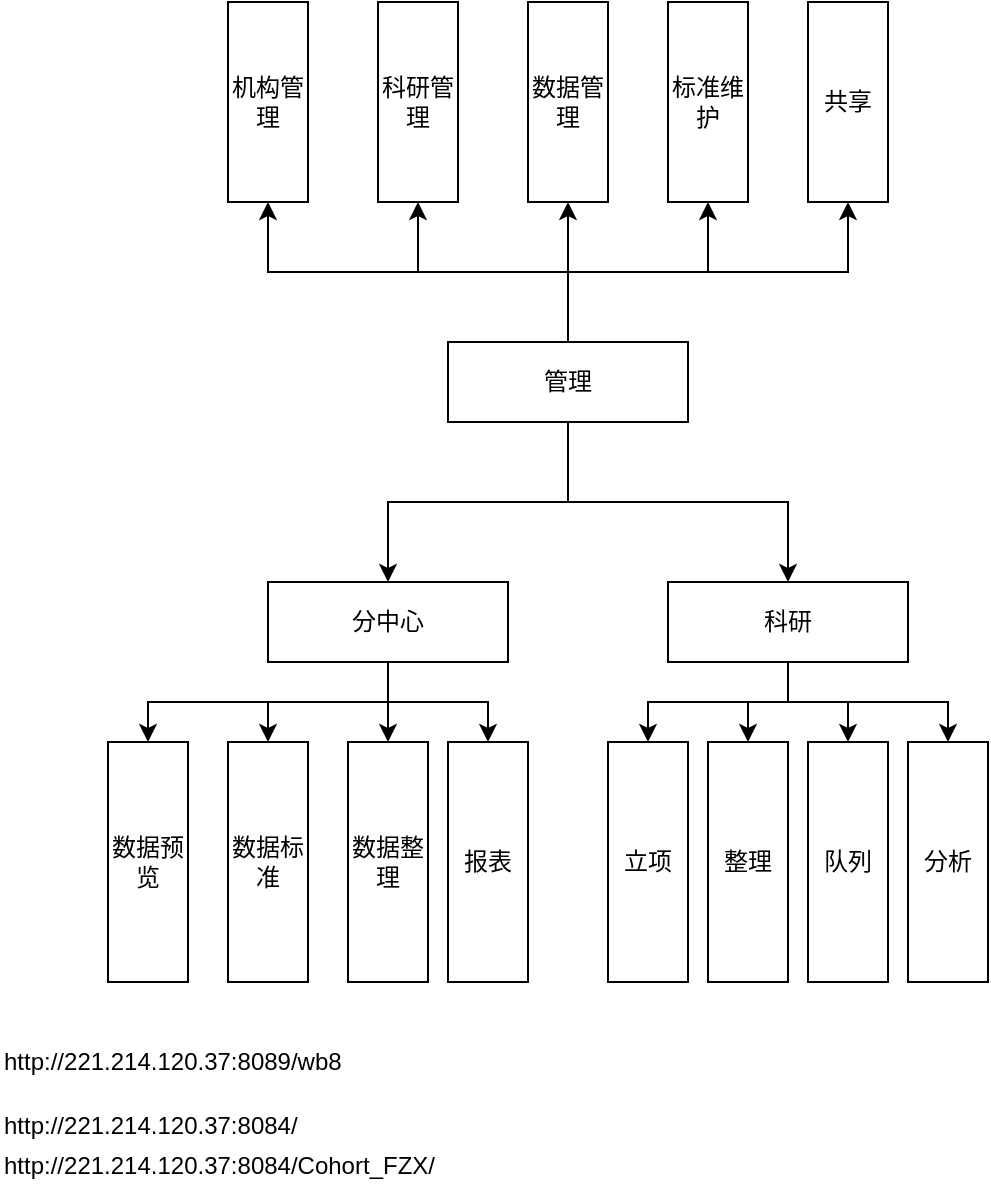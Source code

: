 <mxfile version="10.6.7" type="github"><diagram id="q9boqvm_yd11rAwtNtiV" name="运行系统"><mxGraphModel dx="1080" dy="465" grid="1" gridSize="10" guides="1" tooltips="1" connect="1" arrows="1" fold="1" page="1" pageScale="1" pageWidth="1169" pageHeight="1654" math="0" shadow="0"><root><mxCell id="0"/><mxCell id="1" parent="0"/><mxCell id="WseLbgkGqFckbH2gsOUu-8" style="edgeStyle=orthogonalEdgeStyle;rounded=0;orthogonalLoop=1;jettySize=auto;html=1;exitX=0.5;exitY=1;exitDx=0;exitDy=0;entryX=0.5;entryY=0;entryDx=0;entryDy=0;" edge="1" parent="1" source="21pMtnA3MZEUlPhcSbbC-1" target="WseLbgkGqFckbH2gsOUu-4"><mxGeometry relative="1" as="geometry"/></mxCell><mxCell id="WseLbgkGqFckbH2gsOUu-9" style="edgeStyle=orthogonalEdgeStyle;rounded=0;orthogonalLoop=1;jettySize=auto;html=1;exitX=0.5;exitY=1;exitDx=0;exitDy=0;entryX=0.5;entryY=0;entryDx=0;entryDy=0;" edge="1" parent="1" source="21pMtnA3MZEUlPhcSbbC-1" target="WseLbgkGqFckbH2gsOUu-5"><mxGeometry relative="1" as="geometry"/></mxCell><mxCell id="WseLbgkGqFckbH2gsOUu-10" style="edgeStyle=orthogonalEdgeStyle;rounded=0;orthogonalLoop=1;jettySize=auto;html=1;exitX=0.5;exitY=1;exitDx=0;exitDy=0;entryX=0.5;entryY=0;entryDx=0;entryDy=0;" edge="1" parent="1" source="21pMtnA3MZEUlPhcSbbC-1" target="WseLbgkGqFckbH2gsOUu-6"><mxGeometry relative="1" as="geometry"/></mxCell><mxCell id="WseLbgkGqFckbH2gsOUu-11" style="edgeStyle=orthogonalEdgeStyle;rounded=0;orthogonalLoop=1;jettySize=auto;html=1;exitX=0.5;exitY=1;exitDx=0;exitDy=0;entryX=0.5;entryY=0;entryDx=0;entryDy=0;" edge="1" parent="1" source="21pMtnA3MZEUlPhcSbbC-1" target="WseLbgkGqFckbH2gsOUu-7"><mxGeometry relative="1" as="geometry"/></mxCell><mxCell id="21pMtnA3MZEUlPhcSbbC-1" value="分中心" style="rounded=0;whiteSpace=wrap;html=1;" vertex="1" parent="1"><mxGeometry x="240" y="360" width="120" height="40" as="geometry"/></mxCell><mxCell id="21pMtnA3MZEUlPhcSbbC-5" style="edgeStyle=orthogonalEdgeStyle;rounded=0;orthogonalLoop=1;jettySize=auto;html=1;exitX=0.5;exitY=1;exitDx=0;exitDy=0;" edge="1" parent="1" source="21pMtnA3MZEUlPhcSbbC-2" target="21pMtnA3MZEUlPhcSbbC-1"><mxGeometry relative="1" as="geometry"/></mxCell><mxCell id="21pMtnA3MZEUlPhcSbbC-6" style="edgeStyle=orthogonalEdgeStyle;rounded=0;orthogonalLoop=1;jettySize=auto;html=1;exitX=0.5;exitY=1;exitDx=0;exitDy=0;" edge="1" parent="1" source="21pMtnA3MZEUlPhcSbbC-2" target="21pMtnA3MZEUlPhcSbbC-3"><mxGeometry relative="1" as="geometry"/></mxCell><mxCell id="-nvbjvKED7tSJqyL-m2f-6" style="edgeStyle=orthogonalEdgeStyle;rounded=0;orthogonalLoop=1;jettySize=auto;html=1;exitX=0.5;exitY=0;exitDx=0;exitDy=0;entryX=0.5;entryY=1;entryDx=0;entryDy=0;" edge="1" parent="1" source="21pMtnA3MZEUlPhcSbbC-2" target="-nvbjvKED7tSJqyL-m2f-3"><mxGeometry relative="1" as="geometry"/></mxCell><mxCell id="-nvbjvKED7tSJqyL-m2f-7" style="edgeStyle=orthogonalEdgeStyle;rounded=0;orthogonalLoop=1;jettySize=auto;html=1;exitX=0.5;exitY=0;exitDx=0;exitDy=0;entryX=0.5;entryY=1;entryDx=0;entryDy=0;" edge="1" parent="1" source="21pMtnA3MZEUlPhcSbbC-2" target="-nvbjvKED7tSJqyL-m2f-1"><mxGeometry relative="1" as="geometry"/></mxCell><mxCell id="-nvbjvKED7tSJqyL-m2f-8" style="edgeStyle=orthogonalEdgeStyle;rounded=0;orthogonalLoop=1;jettySize=auto;html=1;exitX=0.5;exitY=0;exitDx=0;exitDy=0;entryX=0.5;entryY=1;entryDx=0;entryDy=0;" edge="1" parent="1" source="21pMtnA3MZEUlPhcSbbC-2" target="-nvbjvKED7tSJqyL-m2f-2"><mxGeometry relative="1" as="geometry"/></mxCell><mxCell id="-nvbjvKED7tSJqyL-m2f-9" style="edgeStyle=orthogonalEdgeStyle;rounded=0;orthogonalLoop=1;jettySize=auto;html=1;exitX=0.5;exitY=0;exitDx=0;exitDy=0;" edge="1" parent="1" source="21pMtnA3MZEUlPhcSbbC-2" target="-nvbjvKED7tSJqyL-m2f-4"><mxGeometry relative="1" as="geometry"/></mxCell><mxCell id="-nvbjvKED7tSJqyL-m2f-10" style="edgeStyle=orthogonalEdgeStyle;rounded=0;orthogonalLoop=1;jettySize=auto;html=1;exitX=0.5;exitY=0;exitDx=0;exitDy=0;entryX=0.5;entryY=1;entryDx=0;entryDy=0;" edge="1" parent="1" source="21pMtnA3MZEUlPhcSbbC-2" target="-nvbjvKED7tSJqyL-m2f-5"><mxGeometry relative="1" as="geometry"/></mxCell><mxCell id="21pMtnA3MZEUlPhcSbbC-2" value="管理" style="rounded=0;whiteSpace=wrap;html=1;" vertex="1" parent="1"><mxGeometry x="330" y="240" width="120" height="40" as="geometry"/></mxCell><mxCell id="WseLbgkGqFckbH2gsOUu-18" style="edgeStyle=orthogonalEdgeStyle;rounded=0;orthogonalLoop=1;jettySize=auto;html=1;exitX=0.5;exitY=1;exitDx=0;exitDy=0;entryX=0.5;entryY=0;entryDx=0;entryDy=0;" edge="1" parent="1" source="21pMtnA3MZEUlPhcSbbC-3" target="WseLbgkGqFckbH2gsOUu-13"><mxGeometry relative="1" as="geometry"/></mxCell><mxCell id="WseLbgkGqFckbH2gsOUu-19" style="edgeStyle=orthogonalEdgeStyle;rounded=0;orthogonalLoop=1;jettySize=auto;html=1;exitX=0.5;exitY=1;exitDx=0;exitDy=0;entryX=0.5;entryY=0;entryDx=0;entryDy=0;" edge="1" parent="1" source="21pMtnA3MZEUlPhcSbbC-3" target="WseLbgkGqFckbH2gsOUu-12"><mxGeometry relative="1" as="geometry"/></mxCell><mxCell id="WseLbgkGqFckbH2gsOUu-20" style="edgeStyle=orthogonalEdgeStyle;rounded=0;orthogonalLoop=1;jettySize=auto;html=1;exitX=0.5;exitY=1;exitDx=0;exitDy=0;entryX=0.5;entryY=0;entryDx=0;entryDy=0;" edge="1" parent="1" source="21pMtnA3MZEUlPhcSbbC-3" target="WseLbgkGqFckbH2gsOUu-14"><mxGeometry relative="1" as="geometry"/></mxCell><mxCell id="WseLbgkGqFckbH2gsOUu-21" style="edgeStyle=orthogonalEdgeStyle;rounded=0;orthogonalLoop=1;jettySize=auto;html=1;exitX=0.5;exitY=1;exitDx=0;exitDy=0;entryX=0.5;entryY=0;entryDx=0;entryDy=0;" edge="1" parent="1" source="21pMtnA3MZEUlPhcSbbC-3" target="WseLbgkGqFckbH2gsOUu-15"><mxGeometry relative="1" as="geometry"/></mxCell><mxCell id="21pMtnA3MZEUlPhcSbbC-3" value="科研" style="rounded=0;whiteSpace=wrap;html=1;" vertex="1" parent="1"><mxGeometry x="440" y="360" width="120" height="40" as="geometry"/></mxCell><mxCell id="WseLbgkGqFckbH2gsOUu-1" value="http://221.214.120.37:8089/wb8" style="text;html=1;resizable=0;points=[];autosize=1;align=left;verticalAlign=top;spacingTop=-4;" vertex="1" parent="1"><mxGeometry x="106" y="590" width="190" height="20" as="geometry"/></mxCell><mxCell id="WseLbgkGqFckbH2gsOUu-2" value="http://221.214.120.37:8084/Cohort_FZX/" style="text;html=1;resizable=0;points=[];autosize=1;align=left;verticalAlign=top;spacingTop=-4;" vertex="1" parent="1"><mxGeometry x="106" y="642" width="230" height="20" as="geometry"/></mxCell><mxCell id="WseLbgkGqFckbH2gsOUu-3" value="http://221.214.120.37:8084/" style="text;html=1;resizable=0;points=[];autosize=1;align=left;verticalAlign=top;spacingTop=-4;" vertex="1" parent="1"><mxGeometry x="106" y="622" width="160" height="20" as="geometry"/></mxCell><mxCell id="WseLbgkGqFckbH2gsOUu-4" value="数据预览" style="rounded=0;whiteSpace=wrap;html=1;" vertex="1" parent="1"><mxGeometry x="160" y="440" width="40" height="120" as="geometry"/></mxCell><mxCell id="WseLbgkGqFckbH2gsOUu-5" value="数据标准" style="rounded=0;whiteSpace=wrap;html=1;" vertex="1" parent="1"><mxGeometry x="220" y="440" width="40" height="120" as="geometry"/></mxCell><mxCell id="WseLbgkGqFckbH2gsOUu-6" value="数据整理" style="rounded=0;whiteSpace=wrap;html=1;" vertex="1" parent="1"><mxGeometry x="280" y="440" width="40" height="120" as="geometry"/></mxCell><mxCell id="WseLbgkGqFckbH2gsOUu-7" value="报表" style="rounded=0;whiteSpace=wrap;html=1;" vertex="1" parent="1"><mxGeometry x="330" y="440" width="40" height="120" as="geometry"/></mxCell><mxCell id="WseLbgkGqFckbH2gsOUu-12" value="立项" style="rounded=0;whiteSpace=wrap;html=1;" vertex="1" parent="1"><mxGeometry x="410" y="440" width="40" height="120" as="geometry"/></mxCell><mxCell id="WseLbgkGqFckbH2gsOUu-13" value="整理" style="rounded=0;whiteSpace=wrap;html=1;" vertex="1" parent="1"><mxGeometry x="460" y="440" width="40" height="120" as="geometry"/></mxCell><mxCell id="WseLbgkGqFckbH2gsOUu-14" value="队列" style="rounded=0;whiteSpace=wrap;html=1;" vertex="1" parent="1"><mxGeometry x="510" y="440" width="40" height="120" as="geometry"/></mxCell><mxCell id="WseLbgkGqFckbH2gsOUu-15" value="分析" style="rounded=0;whiteSpace=wrap;html=1;" vertex="1" parent="1"><mxGeometry x="560" y="440" width="40" height="120" as="geometry"/></mxCell><mxCell id="-nvbjvKED7tSJqyL-m2f-1" value="机构管理" style="rounded=0;whiteSpace=wrap;html=1;" vertex="1" parent="1"><mxGeometry x="220" y="70" width="40" height="100" as="geometry"/></mxCell><mxCell id="-nvbjvKED7tSJqyL-m2f-2" value="科研管理" style="rounded=0;whiteSpace=wrap;html=1;" vertex="1" parent="1"><mxGeometry x="295" y="70" width="40" height="100" as="geometry"/></mxCell><mxCell id="-nvbjvKED7tSJqyL-m2f-3" value="数据管理" style="rounded=0;whiteSpace=wrap;html=1;" vertex="1" parent="1"><mxGeometry x="370" y="70" width="40" height="100" as="geometry"/></mxCell><mxCell id="-nvbjvKED7tSJqyL-m2f-4" value="标准维护" style="rounded=0;whiteSpace=wrap;html=1;" vertex="1" parent="1"><mxGeometry x="440" y="70" width="40" height="100" as="geometry"/></mxCell><mxCell id="-nvbjvKED7tSJqyL-m2f-5" value="共享" style="rounded=0;whiteSpace=wrap;html=1;" vertex="1" parent="1"><mxGeometry x="510" y="70" width="40" height="100" as="geometry"/></mxCell></root></mxGraphModel></diagram><diagram id="eRZXEG6s1eRti_mC7osv" name="全人群"><mxGraphModel dx="1080" dy="465" grid="1" gridSize="10" guides="1" tooltips="1" connect="1" arrows="1" fold="1" page="1" pageScale="1" pageWidth="1169" pageHeight="1654" math="0" shadow="0"><root><mxCell id="DFeX5Mus5mlYzhDyg8Aa-0"/><mxCell id="DFeX5Mus5mlYzhDyg8Aa-1" parent="DFeX5Mus5mlYzhDyg8Aa-0"/><mxCell id="kk-1lTyKlLJS0J3xFsJl-6" style="edgeStyle=orthogonalEdgeStyle;rounded=0;orthogonalLoop=1;jettySize=auto;html=1;exitX=1;exitY=0.5;exitDx=0;exitDy=0;entryX=0;entryY=0.5;entryDx=0;entryDy=0;" edge="1" parent="DFeX5Mus5mlYzhDyg8Aa-1" source="kk-1lTyKlLJS0J3xFsJl-0" target="kk-1lTyKlLJS0J3xFsJl-1"><mxGeometry relative="1" as="geometry"/></mxCell><mxCell id="kk-1lTyKlLJS0J3xFsJl-7" style="edgeStyle=orthogonalEdgeStyle;rounded=0;orthogonalLoop=1;jettySize=auto;html=1;exitX=1;exitY=0.5;exitDx=0;exitDy=0;entryX=0;entryY=0.5;entryDx=0;entryDy=0;" edge="1" parent="DFeX5Mus5mlYzhDyg8Aa-1" source="kk-1lTyKlLJS0J3xFsJl-0" target="kk-1lTyKlLJS0J3xFsJl-2"><mxGeometry relative="1" as="geometry"/></mxCell><mxCell id="kk-1lTyKlLJS0J3xFsJl-8" style="edgeStyle=orthogonalEdgeStyle;rounded=0;orthogonalLoop=1;jettySize=auto;html=1;exitX=1;exitY=0.5;exitDx=0;exitDy=0;entryX=0;entryY=0.5;entryDx=0;entryDy=0;" edge="1" parent="DFeX5Mus5mlYzhDyg8Aa-1" source="kk-1lTyKlLJS0J3xFsJl-0" target="kk-1lTyKlLJS0J3xFsJl-4"><mxGeometry relative="1" as="geometry"/></mxCell><mxCell id="kk-1lTyKlLJS0J3xFsJl-10" style="edgeStyle=orthogonalEdgeStyle;rounded=0;orthogonalLoop=1;jettySize=auto;html=1;exitX=1;exitY=0.5;exitDx=0;exitDy=0;entryX=0;entryY=0.5;entryDx=0;entryDy=0;" edge="1" parent="DFeX5Mus5mlYzhDyg8Aa-1" source="kk-1lTyKlLJS0J3xFsJl-0" target="kk-1lTyKlLJS0J3xFsJl-5"><mxGeometry relative="1" as="geometry"/></mxCell><mxCell id="kk-1lTyKlLJS0J3xFsJl-0" value="全人群" style="rounded=0;whiteSpace=wrap;html=1;" vertex="1" parent="DFeX5Mus5mlYzhDyg8Aa-1"><mxGeometry x="240" y="440" width="120" height="40" as="geometry"/></mxCell><mxCell id="kk-1lTyKlLJS0J3xFsJl-1" value="数据验证" style="rounded=0;whiteSpace=wrap;html=1;" vertex="1" parent="DFeX5Mus5mlYzhDyg8Aa-1"><mxGeometry x="480" y="280" width="120" height="40" as="geometry"/></mxCell><mxCell id="kk-1lTyKlLJS0J3xFsJl-2" value="数据一体化" style="rounded=0;whiteSpace=wrap;html=1;" vertex="1" parent="DFeX5Mus5mlYzhDyg8Aa-1"><mxGeometry x="480" y="360" width="120" height="40" as="geometry"/></mxCell><mxCell id="kk-1lTyKlLJS0J3xFsJl-3" value="药品" style="rounded=0;whiteSpace=wrap;html=1;" vertex="1" parent="DFeX5Mus5mlYzhDyg8Aa-1"><mxGeometry x="720" y="415" width="120" height="40" as="geometry"/></mxCell><mxCell id="oI9ryERpG1HGarYD2hbc-5" style="edgeStyle=orthogonalEdgeStyle;rounded=0;orthogonalLoop=1;jettySize=auto;html=1;exitX=1;exitY=0.5;exitDx=0;exitDy=0;entryX=0;entryY=0.5;entryDx=0;entryDy=0;" edge="1" parent="DFeX5Mus5mlYzhDyg8Aa-1" source="kk-1lTyKlLJS0J3xFsJl-4" target="oI9ryERpG1HGarYD2hbc-0"><mxGeometry relative="1" as="geometry"/></mxCell><mxCell id="oI9ryERpG1HGarYD2hbc-6" style="edgeStyle=orthogonalEdgeStyle;rounded=0;orthogonalLoop=1;jettySize=auto;html=1;exitX=1;exitY=0.5;exitDx=0;exitDy=0;" edge="1" parent="DFeX5Mus5mlYzhDyg8Aa-1" source="kk-1lTyKlLJS0J3xFsJl-4" target="kk-1lTyKlLJS0J3xFsJl-3"><mxGeometry relative="1" as="geometry"/></mxCell><mxCell id="oI9ryERpG1HGarYD2hbc-7" style="edgeStyle=orthogonalEdgeStyle;rounded=0;orthogonalLoop=1;jettySize=auto;html=1;exitX=1;exitY=0.5;exitDx=0;exitDy=0;" edge="1" parent="DFeX5Mus5mlYzhDyg8Aa-1" source="kk-1lTyKlLJS0J3xFsJl-4" target="oI9ryERpG1HGarYD2hbc-1"><mxGeometry relative="1" as="geometry"/></mxCell><mxCell id="oI9ryERpG1HGarYD2hbc-8" style="edgeStyle=orthogonalEdgeStyle;rounded=0;orthogonalLoop=1;jettySize=auto;html=1;exitX=1;exitY=0.5;exitDx=0;exitDy=0;entryX=0;entryY=0.5;entryDx=0;entryDy=0;" edge="1" parent="DFeX5Mus5mlYzhDyg8Aa-1" source="kk-1lTyKlLJS0J3xFsJl-4" target="oI9ryERpG1HGarYD2hbc-4"><mxGeometry relative="1" as="geometry"/></mxCell><mxCell id="kk-1lTyKlLJS0J3xFsJl-4" value="标准化" style="rounded=0;whiteSpace=wrap;html=1;" vertex="1" parent="DFeX5Mus5mlYzhDyg8Aa-1"><mxGeometry x="480" y="440" width="120" height="40" as="geometry"/></mxCell><mxCell id="oI9ryERpG1HGarYD2hbc-13" style="edgeStyle=orthogonalEdgeStyle;rounded=0;orthogonalLoop=1;jettySize=auto;html=1;exitX=1;exitY=0.5;exitDx=0;exitDy=0;entryX=0;entryY=0.5;entryDx=0;entryDy=0;" edge="1" parent="DFeX5Mus5mlYzhDyg8Aa-1" source="kk-1lTyKlLJS0J3xFsJl-5" target="oI9ryERpG1HGarYD2hbc-9"><mxGeometry relative="1" as="geometry"/></mxCell><mxCell id="oI9ryERpG1HGarYD2hbc-14" style="edgeStyle=orthogonalEdgeStyle;rounded=0;orthogonalLoop=1;jettySize=auto;html=1;exitX=1;exitY=0.5;exitDx=0;exitDy=0;entryX=0;entryY=0.5;entryDx=0;entryDy=0;" edge="1" parent="DFeX5Mus5mlYzhDyg8Aa-1" source="kk-1lTyKlLJS0J3xFsJl-5" target="oI9ryERpG1HGarYD2hbc-10"><mxGeometry relative="1" as="geometry"/></mxCell><mxCell id="oI9ryERpG1HGarYD2hbc-15" style="edgeStyle=orthogonalEdgeStyle;rounded=0;orthogonalLoop=1;jettySize=auto;html=1;exitX=1;exitY=0.5;exitDx=0;exitDy=0;entryX=0;entryY=0.5;entryDx=0;entryDy=0;" edge="1" parent="DFeX5Mus5mlYzhDyg8Aa-1" source="kk-1lTyKlLJS0J3xFsJl-5" target="oI9ryERpG1HGarYD2hbc-11"><mxGeometry relative="1" as="geometry"/></mxCell><mxCell id="kk-1lTyKlLJS0J3xFsJl-5" value="疾病队列" style="rounded=0;whiteSpace=wrap;html=1;" vertex="1" parent="DFeX5Mus5mlYzhDyg8Aa-1"><mxGeometry x="480" y="632.5" width="120" height="40" as="geometry"/></mxCell><mxCell id="xRSfHQvCRkpTcQcL_b9S-0" value="IP:172.16.12.97:8080/wb" style="text;html=1;resizable=0;points=[];autosize=1;align=left;verticalAlign=top;spacingTop=-4;" vertex="1" parent="DFeX5Mus5mlYzhDyg8Aa-1"><mxGeometry x="194" y="153" width="150" height="20" as="geometry"/></mxCell><mxCell id="xRSfHQvCRkpTcQcL_b9S-2" value="四大资源库" style="text;html=1;resizable=0;points=[];autosize=1;align=left;verticalAlign=top;spacingTop=-4;" vertex="1" parent="DFeX5Mus5mlYzhDyg8Aa-1"><mxGeometry x="194" y="198" width="80" height="20" as="geometry"/></mxCell><mxCell id="oI9ryERpG1HGarYD2hbc-0" value="疾病" style="rounded=0;whiteSpace=wrap;html=1;" vertex="1" parent="DFeX5Mus5mlYzhDyg8Aa-1"><mxGeometry x="720" y="360" width="120" height="40" as="geometry"/></mxCell><mxCell id="oI9ryERpG1HGarYD2hbc-1" value="医院" style="rounded=0;whiteSpace=wrap;html=1;" vertex="1" parent="DFeX5Mus5mlYzhDyg8Aa-1"><mxGeometry x="720" y="470" width="120" height="40" as="geometry"/></mxCell><mxCell id="oI9ryERpG1HGarYD2hbc-4" value="化验" style="rounded=0;whiteSpace=wrap;html=1;" vertex="1" parent="DFeX5Mus5mlYzhDyg8Aa-1"><mxGeometry x="720" y="525" width="120" height="40" as="geometry"/></mxCell><mxCell id="oI9ryERpG1HGarYD2hbc-9" value="ETL" style="rounded=0;whiteSpace=wrap;html=1;" vertex="1" parent="DFeX5Mus5mlYzhDyg8Aa-1"><mxGeometry x="720" y="580" width="120" height="40" as="geometry"/></mxCell><mxCell id="oI9ryERpG1HGarYD2hbc-10" value="三间分布" style="rounded=0;whiteSpace=wrap;html=1;" vertex="1" parent="DFeX5Mus5mlYzhDyg8Aa-1"><mxGeometry x="720" y="632.5" width="120" height="40" as="geometry"/></mxCell><mxCell id="oI9ryERpG1HGarYD2hbc-11" value="队列" style="rounded=0;whiteSpace=wrap;html=1;" vertex="1" parent="DFeX5Mus5mlYzhDyg8Aa-1"><mxGeometry x="720" y="682.5" width="120" height="40" as="geometry"/></mxCell></root></mxGraphModel></diagram><diagram id="TWj5PdffjkuYeUSfnZpu" name="开发版平台"><mxGraphModel dx="1080" dy="465" grid="1" gridSize="10" guides="1" tooltips="1" connect="1" arrows="1" fold="1" page="1" pageScale="1" pageWidth="1169" pageHeight="1654" math="0" shadow="0"><root><mxCell id="QhHzZQlIMSTDcdBccODe-0"/><mxCell id="QhHzZQlIMSTDcdBccODe-1" parent="QhHzZQlIMSTDcdBccODe-0"/><mxCell id="7Ub1Pp8CjxLmbIeLtUoN-0" value="数据分类" style="rounded=0;whiteSpace=wrap;html=1;" vertex="1" parent="QhHzZQlIMSTDcdBccODe-1"><mxGeometry x="290" y="160" width="80" height="45" as="geometry"/></mxCell><mxCell id="7Ub1Pp8CjxLmbIeLtUoN-1" value="新变量" style="edgeStyle=orthogonalEdgeStyle;rounded=0;orthogonalLoop=1;jettySize=auto;html=1;exitX=0.5;exitY=1;exitDx=0;exitDy=0;" edge="1" parent="QhHzZQlIMSTDcdBccODe-1" source="7Ub1Pp8CjxLmbIeLtUoN-3" target="7Ub1Pp8CjxLmbIeLtUoN-11"><mxGeometry relative="1" as="geometry"/></mxCell><mxCell id="7Ub1Pp8CjxLmbIeLtUoN-2" style="edgeStyle=orthogonalEdgeStyle;rounded=0;orthogonalLoop=1;jettySize=auto;html=1;exitX=1;exitY=0.5;exitDx=0;exitDy=0;entryX=0.25;entryY=0;entryDx=0;entryDy=0;" edge="1" parent="QhHzZQlIMSTDcdBccODe-1" source="7Ub1Pp8CjxLmbIeLtUoN-3" target="7Ub1Pp8CjxLmbIeLtUoN-34"><mxGeometry relative="1" as="geometry"/></mxCell><mxCell id="7Ub1Pp8CjxLmbIeLtUoN-3" value="清理工作数据" style="rounded=0;whiteSpace=wrap;html=1;" vertex="1" parent="QhHzZQlIMSTDcdBccODe-1"><mxGeometry x="480" y="300" width="120" height="45" as="geometry"/></mxCell><mxCell id="7Ub1Pp8CjxLmbIeLtUoN-4" style="edgeStyle=orthogonalEdgeStyle;rounded=0;orthogonalLoop=1;jettySize=auto;html=1;exitX=0.5;exitY=0;exitDx=0;exitDy=0;" edge="1" parent="QhHzZQlIMSTDcdBccODe-1" source="7Ub1Pp8CjxLmbIeLtUoN-8" target="7Ub1Pp8CjxLmbIeLtUoN-0"><mxGeometry relative="1" as="geometry"/></mxCell><mxCell id="7Ub1Pp8CjxLmbIeLtUoN-5" style="edgeStyle=orthogonalEdgeStyle;rounded=0;orthogonalLoop=1;jettySize=auto;html=1;exitX=0.5;exitY=1;exitDx=0;exitDy=0;" edge="1" parent="QhHzZQlIMSTDcdBccODe-1" source="7Ub1Pp8CjxLmbIeLtUoN-8" target="7Ub1Pp8CjxLmbIeLtUoN-14"><mxGeometry relative="1" as="geometry"/></mxCell><mxCell id="7Ub1Pp8CjxLmbIeLtUoN-6" style="edgeStyle=orthogonalEdgeStyle;rounded=0;orthogonalLoop=1;jettySize=auto;html=1;exitX=1;exitY=0.5;exitDx=0;exitDy=0;entryX=0;entryY=0.5;entryDx=0;entryDy=0;" edge="1" parent="QhHzZQlIMSTDcdBccODe-1" source="7Ub1Pp8CjxLmbIeLtUoN-8" target="7Ub1Pp8CjxLmbIeLtUoN-3"><mxGeometry relative="1" as="geometry"/></mxCell><mxCell id="7Ub1Pp8CjxLmbIeLtUoN-7" style="edgeStyle=orthogonalEdgeStyle;rounded=0;orthogonalLoop=1;jettySize=auto;html=1;exitX=1;exitY=0.25;exitDx=0;exitDy=0;entryX=0.25;entryY=0;entryDx=0;entryDy=0;" edge="1" parent="QhHzZQlIMSTDcdBccODe-1" source="7Ub1Pp8CjxLmbIeLtUoN-8" target="7Ub1Pp8CjxLmbIeLtUoN-34"><mxGeometry relative="1" as="geometry"/></mxCell><mxCell id="7Ub1Pp8CjxLmbIeLtUoN-8" value="原始数据" style="rounded=0;whiteSpace=wrap;html=1;" vertex="1" parent="QhHzZQlIMSTDcdBccODe-1"><mxGeometry x="285" y="262.5" width="90" height="45" as="geometry"/></mxCell><mxCell id="7Ub1Pp8CjxLmbIeLtUoN-9" style="edgeStyle=orthogonalEdgeStyle;rounded=0;orthogonalLoop=1;jettySize=auto;html=1;exitX=0.5;exitY=1;exitDx=0;exitDy=0;" edge="1" parent="QhHzZQlIMSTDcdBccODe-1" source="7Ub1Pp8CjxLmbIeLtUoN-11" target="7Ub1Pp8CjxLmbIeLtUoN-20"><mxGeometry relative="1" as="geometry"/></mxCell><mxCell id="7Ub1Pp8CjxLmbIeLtUoN-10" style="edgeStyle=orthogonalEdgeStyle;rounded=0;orthogonalLoop=1;jettySize=auto;html=1;exitX=1;exitY=0.25;exitDx=0;exitDy=0;entryX=0;entryY=0.25;entryDx=0;entryDy=0;" edge="1" parent="QhHzZQlIMSTDcdBccODe-1" source="7Ub1Pp8CjxLmbIeLtUoN-11" target="7Ub1Pp8CjxLmbIeLtUoN-40"><mxGeometry relative="1" as="geometry"/></mxCell><mxCell id="7Ub1Pp8CjxLmbIeLtUoN-11" value="vars" style="rounded=0;whiteSpace=wrap;html=1;" vertex="1" parent="QhHzZQlIMSTDcdBccODe-1"><mxGeometry x="480" y="400" width="120" height="41" as="geometry"/></mxCell><mxCell id="7Ub1Pp8CjxLmbIeLtUoN-12" style="edgeStyle=orthogonalEdgeStyle;rounded=0;orthogonalLoop=1;jettySize=auto;html=1;exitX=0;exitY=0.5;exitDx=0;exitDy=0;entryX=1;entryY=0.5;entryDx=0;entryDy=0;" edge="1" parent="QhHzZQlIMSTDcdBccODe-1" source="7Ub1Pp8CjxLmbIeLtUoN-14" target="7Ub1Pp8CjxLmbIeLtUoN-17"><mxGeometry relative="1" as="geometry"/></mxCell><mxCell id="7Ub1Pp8CjxLmbIeLtUoN-13" value="同步" style="edgeStyle=orthogonalEdgeStyle;rounded=0;orthogonalLoop=1;jettySize=auto;html=1;exitX=1;exitY=0.5;exitDx=0;exitDy=0;entryX=0;entryY=0.5;entryDx=0;entryDy=0;" edge="1" parent="QhHzZQlIMSTDcdBccODe-1" source="7Ub1Pp8CjxLmbIeLtUoN-14" target="7Ub1Pp8CjxLmbIeLtUoN-11"><mxGeometry relative="1" as="geometry"/></mxCell><mxCell id="7Ub1Pp8CjxLmbIeLtUoN-14" value="标签" style="rounded=0;whiteSpace=wrap;html=1;" vertex="1" parent="QhHzZQlIMSTDcdBccODe-1"><mxGeometry x="270" y="400" width="120" height="40" as="geometry"/></mxCell><mxCell id="7Ub1Pp8CjxLmbIeLtUoN-15" value="json" style="edgeStyle=orthogonalEdgeStyle;rounded=0;orthogonalLoop=1;jettySize=auto;html=1;exitX=0.5;exitY=1;exitDx=0;exitDy=0;entryX=0.5;entryY=1;entryDx=0;entryDy=0;" edge="1" parent="QhHzZQlIMSTDcdBccODe-1" source="7Ub1Pp8CjxLmbIeLtUoN-17" target="7Ub1Pp8CjxLmbIeLtUoN-14"><mxGeometry relative="1" as="geometry"/></mxCell><mxCell id="7Ub1Pp8CjxLmbIeLtUoN-16" style="edgeStyle=orthogonalEdgeStyle;rounded=0;orthogonalLoop=1;jettySize=auto;html=1;exitX=0.5;exitY=1;exitDx=0;exitDy=0;entryX=0.25;entryY=1;entryDx=0;entryDy=0;" edge="1" parent="QhHzZQlIMSTDcdBccODe-1" source="7Ub1Pp8CjxLmbIeLtUoN-17" target="7Ub1Pp8CjxLmbIeLtUoN-11"><mxGeometry relative="1" as="geometry"/></mxCell><mxCell id="7Ub1Pp8CjxLmbIeLtUoN-17" value="字典" style="rounded=0;whiteSpace=wrap;html=1;" vertex="1" parent="QhHzZQlIMSTDcdBccODe-1"><mxGeometry x="130" y="400" width="90" height="40" as="geometry"/></mxCell><mxCell id="7Ub1Pp8CjxLmbIeLtUoN-18" style="edgeStyle=orthogonalEdgeStyle;rounded=0;orthogonalLoop=1;jettySize=auto;html=1;exitX=0.5;exitY=1;exitDx=0;exitDy=0;entryX=0;entryY=0.5;entryDx=0;entryDy=0;" edge="1" parent="QhHzZQlIMSTDcdBccODe-1" source="7Ub1Pp8CjxLmbIeLtUoN-20" target="7Ub1Pp8CjxLmbIeLtUoN-24"><mxGeometry relative="1" as="geometry"/></mxCell><mxCell id="7Ub1Pp8CjxLmbIeLtUoN-19" value="对照" style="edgeStyle=orthogonalEdgeStyle;rounded=0;orthogonalLoop=1;jettySize=auto;html=1;exitX=1;exitY=0.5;exitDx=0;exitDy=0;" edge="1" parent="QhHzZQlIMSTDcdBccODe-1" source="7Ub1Pp8CjxLmbIeLtUoN-20" target="7Ub1Pp8CjxLmbIeLtUoN-27"><mxGeometry relative="1" as="geometry"/></mxCell><mxCell id="7Ub1Pp8CjxLmbIeLtUoN-20" value="标准规范" style="rounded=0;whiteSpace=wrap;html=1;" vertex="1" parent="QhHzZQlIMSTDcdBccODe-1"><mxGeometry x="480" y="490" width="120" height="40" as="geometry"/></mxCell><mxCell id="7Ub1Pp8CjxLmbIeLtUoN-21" style="edgeStyle=orthogonalEdgeStyle;rounded=0;orthogonalLoop=1;jettySize=auto;html=1;exitX=0.5;exitY=1;exitDx=0;exitDy=0;" edge="1" parent="QhHzZQlIMSTDcdBccODe-1" source="7Ub1Pp8CjxLmbIeLtUoN-22" target="7Ub1Pp8CjxLmbIeLtUoN-43"><mxGeometry relative="1" as="geometry"/></mxCell><mxCell id="7Ub1Pp8CjxLmbIeLtUoN-22" value="队列创建器" style="rounded=0;whiteSpace=wrap;html=1;" vertex="1" parent="QhHzZQlIMSTDcdBccODe-1"><mxGeometry x="995" y="371" width="90" height="40" as="geometry"/></mxCell><mxCell id="7Ub1Pp8CjxLmbIeLtUoN-23" style="edgeStyle=orthogonalEdgeStyle;rounded=0;orthogonalLoop=1;jettySize=auto;html=1;exitX=1;exitY=0.5;exitDx=0;exitDy=0;entryX=0;entryY=0.5;entryDx=0;entryDy=0;" edge="1" parent="QhHzZQlIMSTDcdBccODe-1" source="7Ub1Pp8CjxLmbIeLtUoN-24" target="7Ub1Pp8CjxLmbIeLtUoN-42"><mxGeometry relative="1" as="geometry"/></mxCell><mxCell id="7Ub1Pp8CjxLmbIeLtUoN-24" value="文本结构化" style="rounded=0;whiteSpace=wrap;html=1;" vertex="1" parent="QhHzZQlIMSTDcdBccODe-1"><mxGeometry x="670" y="545" width="100" height="30" as="geometry"/></mxCell><mxCell id="7Ub1Pp8CjxLmbIeLtUoN-25" style="edgeStyle=orthogonalEdgeStyle;rounded=0;orthogonalLoop=1;jettySize=auto;html=1;exitX=1;exitY=0.5;exitDx=0;exitDy=0;" edge="1" parent="QhHzZQlIMSTDcdBccODe-1" source="7Ub1Pp8CjxLmbIeLtUoN-27" target="7Ub1Pp8CjxLmbIeLtUoN-42"><mxGeometry relative="1" as="geometry"/></mxCell><mxCell id="7Ub1Pp8CjxLmbIeLtUoN-26" style="edgeStyle=orthogonalEdgeStyle;rounded=0;orthogonalLoop=1;jettySize=auto;html=1;exitX=1;exitY=0.25;exitDx=0;exitDy=0;entryX=0.25;entryY=1;entryDx=0;entryDy=0;" edge="1" parent="QhHzZQlIMSTDcdBccODe-1" source="7Ub1Pp8CjxLmbIeLtUoN-27" target="7Ub1Pp8CjxLmbIeLtUoN-34"><mxGeometry relative="1" as="geometry"/></mxCell><mxCell id="7Ub1Pp8CjxLmbIeLtUoN-27" value="变量数据" style="rounded=0;whiteSpace=wrap;html=1;" vertex="1" parent="QhHzZQlIMSTDcdBccODe-1"><mxGeometry x="670" y="495" width="100" height="30" as="geometry"/></mxCell><mxCell id="7Ub1Pp8CjxLmbIeLtUoN-28" style="edgeStyle=orthogonalEdgeStyle;rounded=0;orthogonalLoop=1;jettySize=auto;html=1;exitX=1;exitY=0.5;exitDx=0;exitDy=0;entryX=0;entryY=0.5;entryDx=0;entryDy=0;" edge="1" parent="QhHzZQlIMSTDcdBccODe-1" source="7Ub1Pp8CjxLmbIeLtUoN-29" target="7Ub1Pp8CjxLmbIeLtUoN-8"><mxGeometry relative="1" as="geometry"/></mxCell><mxCell id="7Ub1Pp8CjxLmbIeLtUoN-29" value="数据接入" style="ellipse;whiteSpace=wrap;html=1;" vertex="1" parent="QhHzZQlIMSTDcdBccODe-1"><mxGeometry x="135" y="253.5" width="80" height="63" as="geometry"/></mxCell><mxCell id="7Ub1Pp8CjxLmbIeLtUoN-30" style="edgeStyle=orthogonalEdgeStyle;rounded=0;orthogonalLoop=1;jettySize=auto;html=1;exitX=1;exitY=0.5;exitDx=0;exitDy=0;" edge="1" parent="QhHzZQlIMSTDcdBccODe-1" source="7Ub1Pp8CjxLmbIeLtUoN-32" target="7Ub1Pp8CjxLmbIeLtUoN-38"><mxGeometry relative="1" as="geometry"/></mxCell><mxCell id="7Ub1Pp8CjxLmbIeLtUoN-31" style="edgeStyle=orthogonalEdgeStyle;rounded=0;orthogonalLoop=1;jettySize=auto;html=1;exitX=0.5;exitY=0;exitDx=0;exitDy=0;entryX=0.5;entryY=1;entryDx=0;entryDy=0;" edge="1" parent="QhHzZQlIMSTDcdBccODe-1" source="7Ub1Pp8CjxLmbIeLtUoN-32" target="7Ub1Pp8CjxLmbIeLtUoN-35"><mxGeometry relative="1" as="geometry"/></mxCell><mxCell id="7Ub1Pp8CjxLmbIeLtUoN-32" value="数据中心" style="rounded=0;whiteSpace=wrap;html=1;" vertex="1" parent="QhHzZQlIMSTDcdBccODe-1"><mxGeometry x="885" y="275" width="60" height="40" as="geometry"/></mxCell><mxCell id="7Ub1Pp8CjxLmbIeLtUoN-33" style="edgeStyle=orthogonalEdgeStyle;rounded=0;orthogonalLoop=1;jettySize=auto;html=1;exitX=0.75;exitY=0;exitDx=0;exitDy=0;entryX=0.5;entryY=1;entryDx=0;entryDy=0;" edge="1" parent="QhHzZQlIMSTDcdBccODe-1" source="7Ub1Pp8CjxLmbIeLtUoN-34" target="7Ub1Pp8CjxLmbIeLtUoN-32"><mxGeometry relative="1" as="geometry"/></mxCell><mxCell id="7Ub1Pp8CjxLmbIeLtUoN-34" value="ETL" style="shape=parallelogram;perimeter=parallelogramPerimeter;whiteSpace=wrap;html=1;" vertex="1" parent="QhHzZQlIMSTDcdBccODe-1"><mxGeometry x="850" y="408" width="85" height="33" as="geometry"/></mxCell><mxCell id="7Ub1Pp8CjxLmbIeLtUoN-35" value="数据图表" style="rounded=0;whiteSpace=wrap;html=1;" vertex="1" parent="QhHzZQlIMSTDcdBccODe-1"><mxGeometry x="885" y="215" width="60" height="35" as="geometry"/></mxCell><mxCell id="7Ub1Pp8CjxLmbIeLtUoN-36" style="edgeStyle=orthogonalEdgeStyle;rounded=0;orthogonalLoop=1;jettySize=auto;html=1;exitX=0.5;exitY=0;exitDx=0;exitDy=0;entryX=1;entryY=0.5;entryDx=0;entryDy=0;" edge="1" parent="QhHzZQlIMSTDcdBccODe-1" source="7Ub1Pp8CjxLmbIeLtUoN-38" target="7Ub1Pp8CjxLmbIeLtUoN-35"><mxGeometry relative="1" as="geometry"/></mxCell><mxCell id="7Ub1Pp8CjxLmbIeLtUoN-37" style="edgeStyle=orthogonalEdgeStyle;rounded=0;orthogonalLoop=1;jettySize=auto;html=1;exitX=0.5;exitY=1;exitDx=0;exitDy=0;" edge="1" parent="QhHzZQlIMSTDcdBccODe-1" source="7Ub1Pp8CjxLmbIeLtUoN-38" target="7Ub1Pp8CjxLmbIeLtUoN-22"><mxGeometry relative="1" as="geometry"/></mxCell><mxCell id="7Ub1Pp8CjxLmbIeLtUoN-38" value="数据应用" style="rounded=0;whiteSpace=wrap;html=1;" vertex="1" parent="QhHzZQlIMSTDcdBccODe-1"><mxGeometry x="1005" y="275" width="70" height="40" as="geometry"/></mxCell><mxCell id="7Ub1Pp8CjxLmbIeLtUoN-39" value="新变量" style="edgeStyle=orthogonalEdgeStyle;rounded=0;orthogonalLoop=1;jettySize=auto;html=1;exitX=0;exitY=0.75;exitDx=0;exitDy=0;entryX=1;entryY=0.75;entryDx=0;entryDy=0;" edge="1" parent="QhHzZQlIMSTDcdBccODe-1" source="7Ub1Pp8CjxLmbIeLtUoN-40" target="7Ub1Pp8CjxLmbIeLtUoN-11"><mxGeometry relative="1" as="geometry"/></mxCell><mxCell id="7Ub1Pp8CjxLmbIeLtUoN-40" value="清洗工具包" style="rounded=0;whiteSpace=wrap;html=1;" vertex="1" parent="QhHzZQlIMSTDcdBccODe-1"><mxGeometry x="680" y="400" width="90" height="41" as="geometry"/></mxCell><mxCell id="7Ub1Pp8CjxLmbIeLtUoN-41" style="edgeStyle=orthogonalEdgeStyle;rounded=0;orthogonalLoop=1;jettySize=auto;html=1;exitX=0.75;exitY=0;exitDx=0;exitDy=0;" edge="1" parent="QhHzZQlIMSTDcdBccODe-1" source="7Ub1Pp8CjxLmbIeLtUoN-42" target="7Ub1Pp8CjxLmbIeLtUoN-34"><mxGeometry relative="1" as="geometry"/></mxCell><mxCell id="7Ub1Pp8CjxLmbIeLtUoN-42" value="变量组合" style="rounded=0;whiteSpace=wrap;html=1;" vertex="1" parent="QhHzZQlIMSTDcdBccODe-1"><mxGeometry x="825" y="545" width="90" height="30" as="geometry"/></mxCell><mxCell id="7Ub1Pp8CjxLmbIeLtUoN-43" value="数据分析" style="rounded=0;whiteSpace=wrap;html=1;" vertex="1" parent="QhHzZQlIMSTDcdBccODe-1"><mxGeometry x="995" y="460" width="90" height="40" as="geometry"/></mxCell><mxCell id="7Ub1Pp8CjxLmbIeLtUoN-44" style="edgeStyle=orthogonalEdgeStyle;rounded=0;orthogonalLoop=1;jettySize=auto;html=1;exitX=0.5;exitY=1;exitDx=0;exitDy=0;entryX=0.5;entryY=0;entryDx=0;entryDy=0;" edge="1" parent="QhHzZQlIMSTDcdBccODe-1" source="7Ub1Pp8CjxLmbIeLtUoN-46" target="7Ub1Pp8CjxLmbIeLtUoN-51"><mxGeometry relative="1" as="geometry"/></mxCell><mxCell id="7Ub1Pp8CjxLmbIeLtUoN-45" style="edgeStyle=orthogonalEdgeStyle;rounded=0;orthogonalLoop=1;jettySize=auto;html=1;exitX=1;exitY=0.5;exitDx=0;exitDy=0;entryX=0;entryY=0.5;entryDx=0;entryDy=0;" edge="1" parent="QhHzZQlIMSTDcdBccODe-1" source="7Ub1Pp8CjxLmbIeLtUoN-46" target="7Ub1Pp8CjxLmbIeLtUoN-48"><mxGeometry relative="1" as="geometry"/></mxCell><mxCell id="7Ub1Pp8CjxLmbIeLtUoN-46" value="资源中心&lt;br&gt;" style="rounded=0;whiteSpace=wrap;html=1;" vertex="1" parent="QhHzZQlIMSTDcdBccODe-1"><mxGeometry x="255" y="750" width="120" height="60" as="geometry"/></mxCell><mxCell id="7Ub1Pp8CjxLmbIeLtUoN-47" style="edgeStyle=orthogonalEdgeStyle;rounded=0;orthogonalLoop=1;jettySize=auto;html=1;exitX=0.5;exitY=1;exitDx=0;exitDy=0;entryX=1;entryY=0.5;entryDx=0;entryDy=0;" edge="1" parent="QhHzZQlIMSTDcdBccODe-1" source="7Ub1Pp8CjxLmbIeLtUoN-48" target="7Ub1Pp8CjxLmbIeLtUoN-51"><mxGeometry relative="1" as="geometry"/></mxCell><mxCell id="7Ub1Pp8CjxLmbIeLtUoN-48" value="清洗中心&lt;br&gt;" style="rounded=0;whiteSpace=wrap;html=1;" vertex="1" parent="QhHzZQlIMSTDcdBccODe-1"><mxGeometry x="475" y="750" width="120" height="60" as="geometry"/></mxCell><mxCell id="7Ub1Pp8CjxLmbIeLtUoN-49" style="edgeStyle=orthogonalEdgeStyle;rounded=0;orthogonalLoop=1;jettySize=auto;html=1;exitX=1;exitY=0.25;exitDx=0;exitDy=0;entryX=0.25;entryY=1;entryDx=0;entryDy=0;" edge="1" parent="QhHzZQlIMSTDcdBccODe-1" source="7Ub1Pp8CjxLmbIeLtUoN-51" target="7Ub1Pp8CjxLmbIeLtUoN-48"><mxGeometry relative="1" as="geometry"/></mxCell><mxCell id="7Ub1Pp8CjxLmbIeLtUoN-50" style="edgeStyle=orthogonalEdgeStyle;rounded=0;orthogonalLoop=1;jettySize=auto;html=1;exitX=0.5;exitY=1;exitDx=0;exitDy=0;" edge="1" parent="QhHzZQlIMSTDcdBccODe-1" source="7Ub1Pp8CjxLmbIeLtUoN-51" target="7Ub1Pp8CjxLmbIeLtUoN-52"><mxGeometry relative="1" as="geometry"/></mxCell><mxCell id="7Ub1Pp8CjxLmbIeLtUoN-51" value="数据中心&lt;br&gt;" style="rounded=0;whiteSpace=wrap;html=1;" vertex="1" parent="QhHzZQlIMSTDcdBccODe-1"><mxGeometry x="255" y="890" width="120" height="60" as="geometry"/></mxCell><mxCell id="7Ub1Pp8CjxLmbIeLtUoN-52" value="应用中心&lt;br&gt;" style="rounded=0;whiteSpace=wrap;html=1;" vertex="1" parent="QhHzZQlIMSTDcdBccODe-1"><mxGeometry x="255" y="1010" width="120" height="60" as="geometry"/></mxCell><mxCell id="7Ub1Pp8CjxLmbIeLtUoN-53" style="edgeStyle=orthogonalEdgeStyle;rounded=0;orthogonalLoop=1;jettySize=auto;html=1;exitX=1;exitY=0.5;exitDx=0;exitDy=0;entryX=0.5;entryY=0;entryDx=0;entryDy=0;" edge="1" parent="QhHzZQlIMSTDcdBccODe-1" source="7Ub1Pp8CjxLmbIeLtUoN-57" target="7Ub1Pp8CjxLmbIeLtUoN-48"><mxGeometry relative="1" as="geometry"/></mxCell><mxCell id="7Ub1Pp8CjxLmbIeLtUoN-54" style="edgeStyle=orthogonalEdgeStyle;rounded=0;orthogonalLoop=1;jettySize=auto;html=1;exitX=0.5;exitY=1;exitDx=0;exitDy=0;" edge="1" parent="QhHzZQlIMSTDcdBccODe-1" source="7Ub1Pp8CjxLmbIeLtUoN-57" target="7Ub1Pp8CjxLmbIeLtUoN-46"><mxGeometry relative="1" as="geometry"/></mxCell><mxCell id="7Ub1Pp8CjxLmbIeLtUoN-55" style="edgeStyle=orthogonalEdgeStyle;rounded=0;orthogonalLoop=1;jettySize=auto;html=1;exitX=0.5;exitY=1;exitDx=0;exitDy=0;entryX=0;entryY=0.5;entryDx=0;entryDy=0;" edge="1" parent="QhHzZQlIMSTDcdBccODe-1" source="7Ub1Pp8CjxLmbIeLtUoN-57" target="7Ub1Pp8CjxLmbIeLtUoN-51"><mxGeometry relative="1" as="geometry"/></mxCell><mxCell id="7Ub1Pp8CjxLmbIeLtUoN-56" style="edgeStyle=orthogonalEdgeStyle;rounded=0;orthogonalLoop=1;jettySize=auto;html=1;exitX=0.5;exitY=1;exitDx=0;exitDy=0;entryX=0;entryY=0.5;entryDx=0;entryDy=0;" edge="1" parent="QhHzZQlIMSTDcdBccODe-1" source="7Ub1Pp8CjxLmbIeLtUoN-57" target="7Ub1Pp8CjxLmbIeLtUoN-52"><mxGeometry relative="1" as="geometry"/></mxCell><mxCell id="7Ub1Pp8CjxLmbIeLtUoN-57" value="管理中心&lt;br&gt;" style="rounded=0;whiteSpace=wrap;html=1;" vertex="1" parent="QhHzZQlIMSTDcdBccODe-1"><mxGeometry x="65" y="690" width="120" height="60" as="geometry"/></mxCell><mxCell id="mG_SsHHGO_h8g-SIkQWp-0" value="http://172.16.8.170:9080/KP_DATA/" style="text;html=1;resizable=0;points=[];autosize=1;align=left;verticalAlign=top;spacingTop=-4;" vertex="1" parent="QhHzZQlIMSTDcdBccODe-1"><mxGeometry x="111" y="1144" width="210" height="20" as="geometry"/></mxCell></root></mxGraphModel></diagram></mxfile>